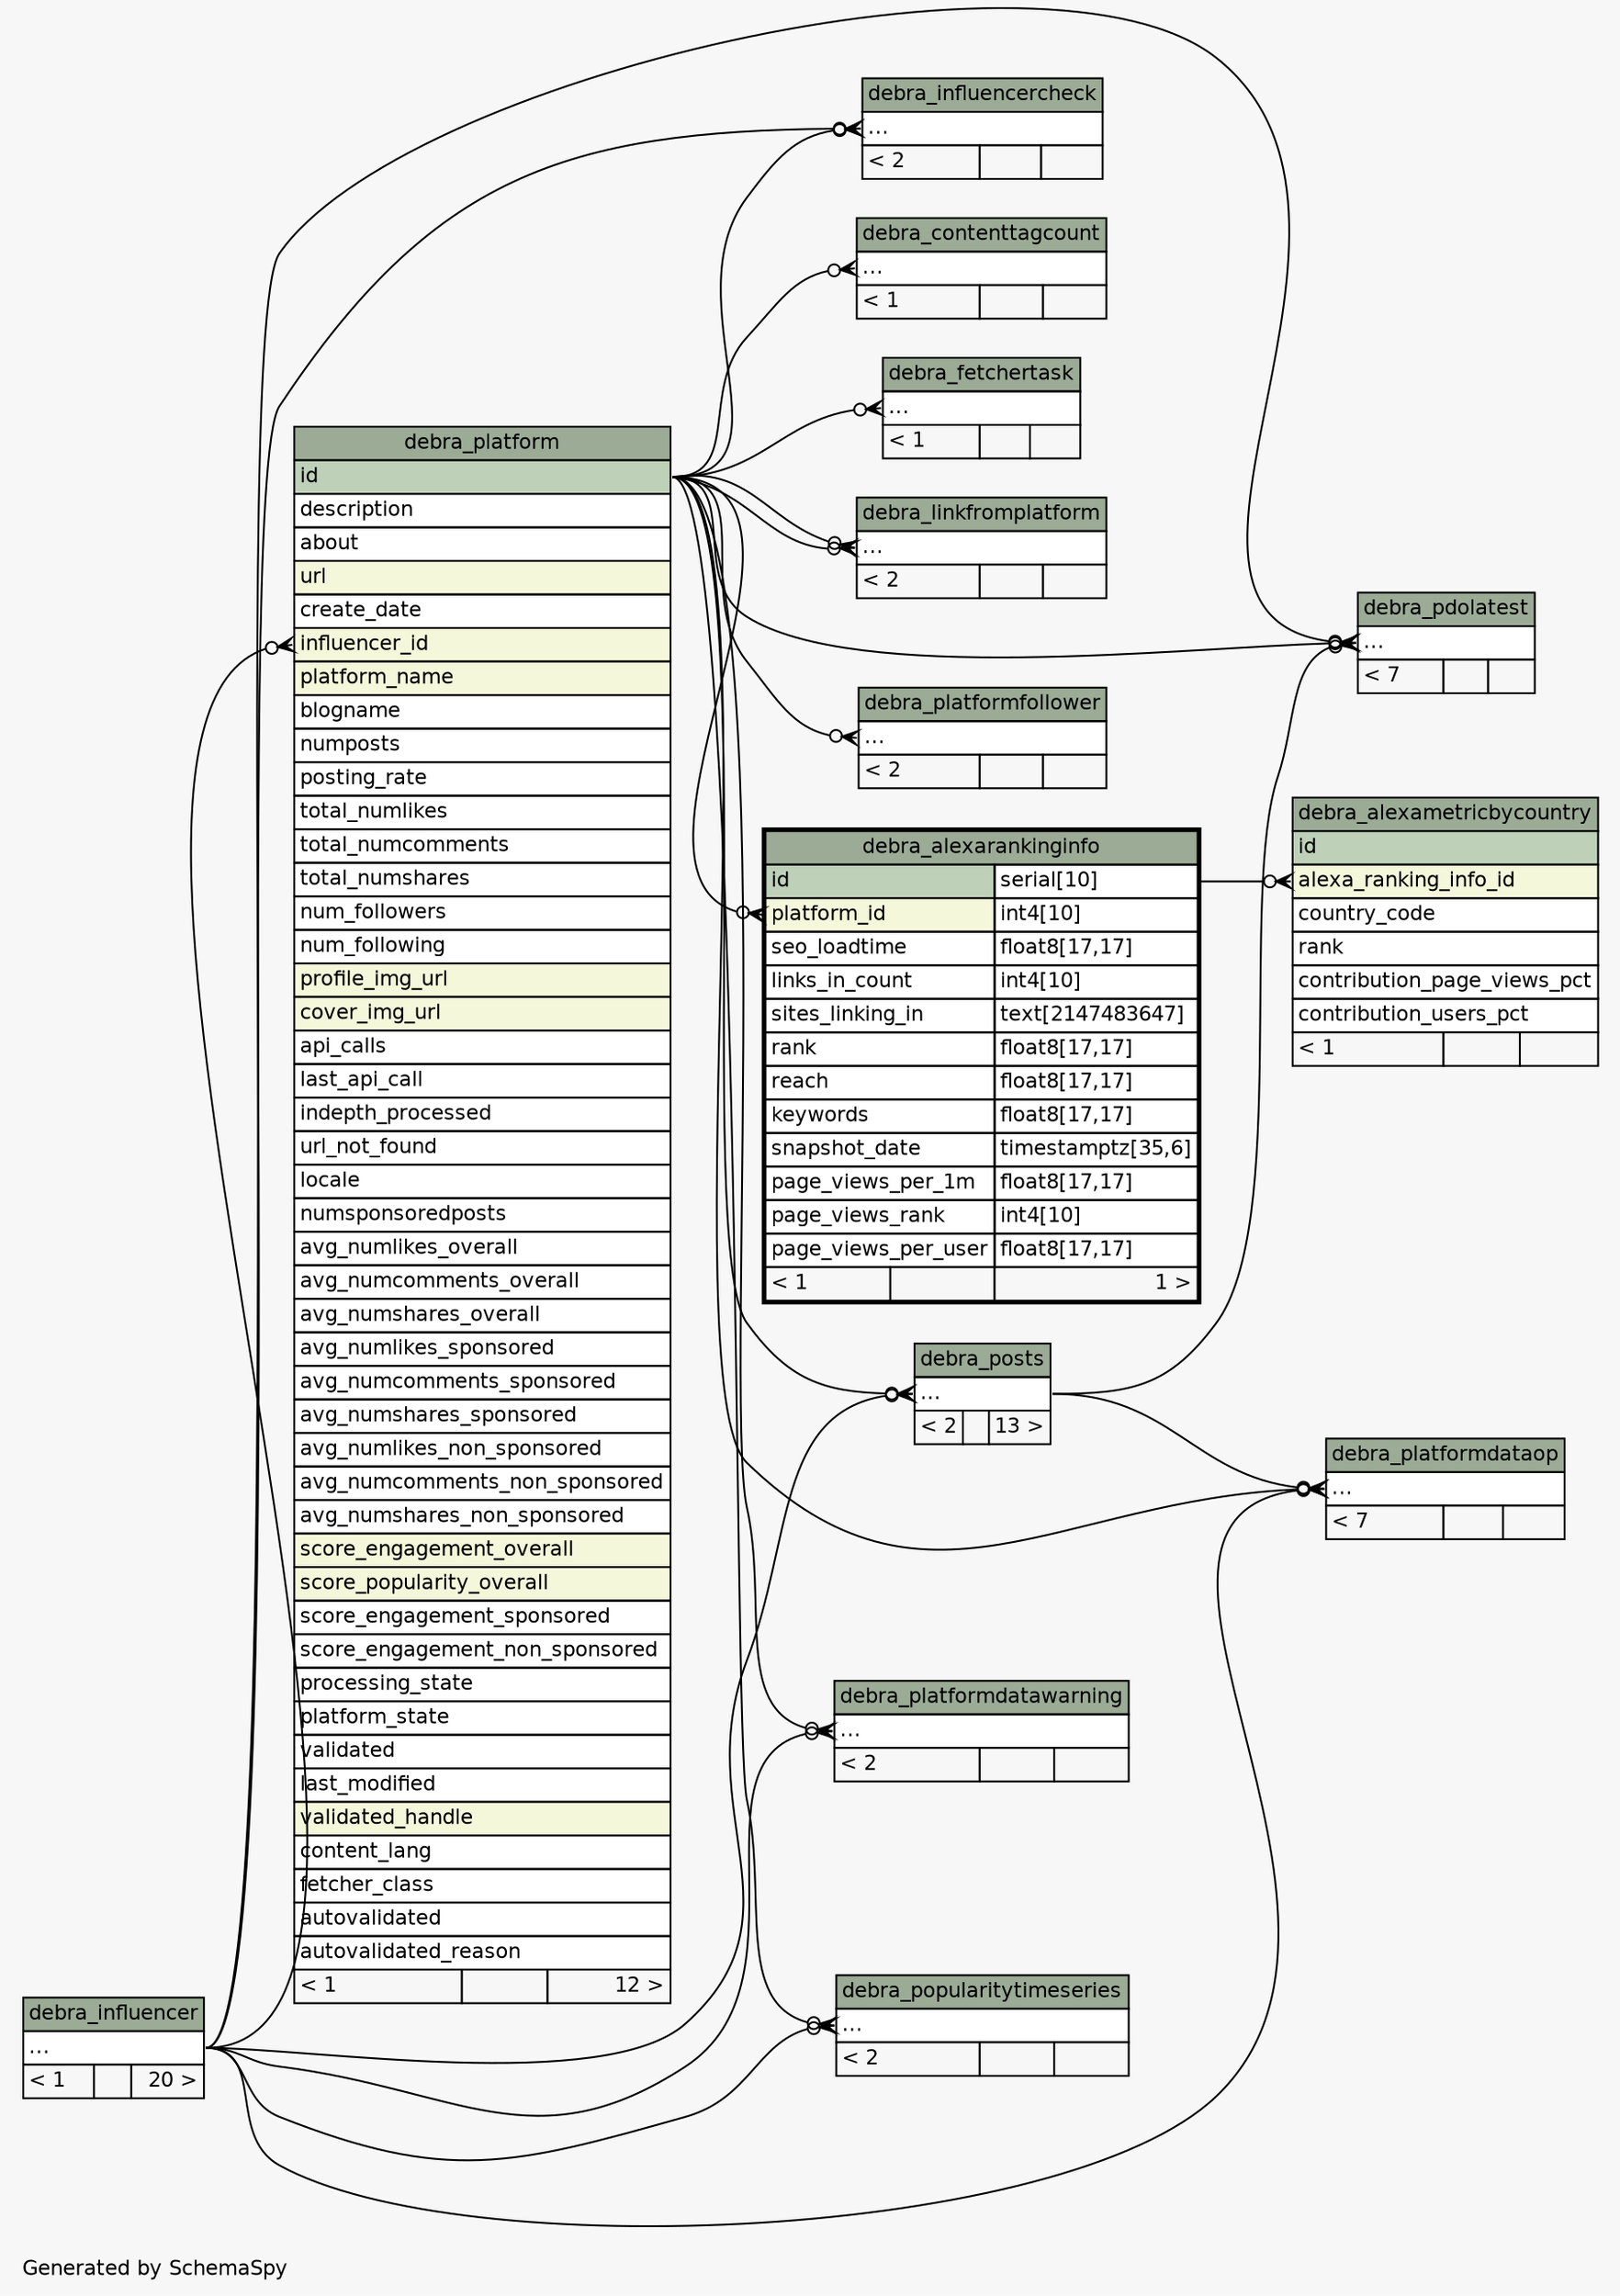 // dot 2.36.0 on Linux 3.17.0-rc4-a1
// SchemaSpy rev 590
digraph "twoDegreesRelationshipsDiagram" {
  graph [
    rankdir="RL"
    bgcolor="#f7f7f7"
    label="\nGenerated by SchemaSpy"
    labeljust="l"
    nodesep="0.18"
    ranksep="0.46"
    fontname="Helvetica"
    fontsize="11"
  ];
  node [
    fontname="Helvetica"
    fontsize="11"
    shape="plaintext"
  ];
  edge [
    arrowsize="0.8"
  ];
  "debra_alexametricbycountry":"alexa_ranking_info_id":w -> "debra_alexarankinginfo":"id.type":e [arrowhead=none dir=back arrowtail=crowodot];
  "debra_alexarankinginfo":"platform_id":w -> "debra_platform":"id":e [arrowhead=none dir=back arrowtail=crowodot];
  "debra_contenttagcount":"elipses":w -> "debra_platform":"id":e [arrowhead=none dir=back arrowtail=crowodot];
  "debra_fetchertask":"elipses":w -> "debra_platform":"id":e [arrowhead=none dir=back arrowtail=crowodot];
  "debra_influencercheck":"elipses":w -> "debra_influencer":"elipses":e [arrowhead=none dir=back arrowtail=crowodot];
  "debra_influencercheck":"elipses":w -> "debra_platform":"id":e [arrowhead=none dir=back arrowtail=crowodot];
  "debra_linkfromplatform":"elipses":w -> "debra_platform":"id":e [arrowhead=none dir=back arrowtail=crowodot];
  "debra_linkfromplatform":"elipses":w -> "debra_platform":"id":e [arrowhead=none dir=back arrowtail=crowodot];
  "debra_pdolatest":"elipses":w -> "debra_influencer":"elipses":e [arrowhead=none dir=back arrowtail=crowodot];
  "debra_pdolatest":"elipses":w -> "debra_platform":"id":e [arrowhead=none dir=back arrowtail=crowodot];
  "debra_pdolatest":"elipses":w -> "debra_posts":"elipses":e [arrowhead=none dir=back arrowtail=crowodot];
  "debra_platform":"influencer_id":w -> "debra_influencer":"elipses":e [arrowhead=none dir=back arrowtail=crowodot];
  "debra_platformdataop":"elipses":w -> "debra_influencer":"elipses":e [arrowhead=none dir=back arrowtail=crowodot];
  "debra_platformdataop":"elipses":w -> "debra_platform":"id":e [arrowhead=none dir=back arrowtail=crowodot];
  "debra_platformdataop":"elipses":w -> "debra_posts":"elipses":e [arrowhead=none dir=back arrowtail=crowodot];
  "debra_platformdatawarning":"elipses":w -> "debra_influencer":"elipses":e [arrowhead=none dir=back arrowtail=crowodot];
  "debra_platformdatawarning":"elipses":w -> "debra_platform":"id":e [arrowhead=none dir=back arrowtail=crowodot];
  "debra_platformfollower":"elipses":w -> "debra_platform":"id":e [arrowhead=none dir=back arrowtail=crowodot];
  "debra_popularitytimeseries":"elipses":w -> "debra_influencer":"elipses":e [arrowhead=none dir=back arrowtail=crowodot];
  "debra_popularitytimeseries":"elipses":w -> "debra_platform":"id":e [arrowhead=none dir=back arrowtail=crowodot];
  "debra_posts":"elipses":w -> "debra_influencer":"elipses":e [arrowhead=none dir=back arrowtail=crowodot];
  "debra_posts":"elipses":w -> "debra_platform":"id":e [arrowhead=none dir=back arrowtail=crowodot];
  "debra_alexametricbycountry" [
    label=<
    <TABLE BORDER="0" CELLBORDER="1" CELLSPACING="0" BGCOLOR="#ffffff">
      <TR><TD COLSPAN="3" BGCOLOR="#9bab96" ALIGN="CENTER">debra_alexametricbycountry</TD></TR>
      <TR><TD PORT="id" COLSPAN="3" BGCOLOR="#bed1b8" ALIGN="LEFT">id</TD></TR>
      <TR><TD PORT="alexa_ranking_info_id" COLSPAN="3" BGCOLOR="#f4f7da" ALIGN="LEFT">alexa_ranking_info_id</TD></TR>
      <TR><TD PORT="country_code" COLSPAN="3" ALIGN="LEFT">country_code</TD></TR>
      <TR><TD PORT="rank" COLSPAN="3" ALIGN="LEFT">rank</TD></TR>
      <TR><TD PORT="contribution_page_views_pct" COLSPAN="3" ALIGN="LEFT">contribution_page_views_pct</TD></TR>
      <TR><TD PORT="contribution_users_pct" COLSPAN="3" ALIGN="LEFT">contribution_users_pct</TD></TR>
      <TR><TD ALIGN="LEFT" BGCOLOR="#f7f7f7">&lt; 1</TD><TD ALIGN="RIGHT" BGCOLOR="#f7f7f7">  </TD><TD ALIGN="RIGHT" BGCOLOR="#f7f7f7">  </TD></TR>
    </TABLE>>
    URL="debra_alexametricbycountry.html"
    tooltip="debra_alexametricbycountry"
  ];
  "debra_alexarankinginfo" [
    label=<
    <TABLE BORDER="2" CELLBORDER="1" CELLSPACING="0" BGCOLOR="#ffffff">
      <TR><TD COLSPAN="3" BGCOLOR="#9bab96" ALIGN="CENTER">debra_alexarankinginfo</TD></TR>
      <TR><TD PORT="id" COLSPAN="2" BGCOLOR="#bed1b8" ALIGN="LEFT">id</TD><TD PORT="id.type" ALIGN="LEFT">serial[10]</TD></TR>
      <TR><TD PORT="platform_id" COLSPAN="2" BGCOLOR="#f4f7da" ALIGN="LEFT">platform_id</TD><TD PORT="platform_id.type" ALIGN="LEFT">int4[10]</TD></TR>
      <TR><TD PORT="seo_loadtime" COLSPAN="2" ALIGN="LEFT">seo_loadtime</TD><TD PORT="seo_loadtime.type" ALIGN="LEFT">float8[17,17]</TD></TR>
      <TR><TD PORT="links_in_count" COLSPAN="2" ALIGN="LEFT">links_in_count</TD><TD PORT="links_in_count.type" ALIGN="LEFT">int4[10]</TD></TR>
      <TR><TD PORT="sites_linking_in" COLSPAN="2" ALIGN="LEFT">sites_linking_in</TD><TD PORT="sites_linking_in.type" ALIGN="LEFT">text[2147483647]</TD></TR>
      <TR><TD PORT="rank" COLSPAN="2" ALIGN="LEFT">rank</TD><TD PORT="rank.type" ALIGN="LEFT">float8[17,17]</TD></TR>
      <TR><TD PORT="reach" COLSPAN="2" ALIGN="LEFT">reach</TD><TD PORT="reach.type" ALIGN="LEFT">float8[17,17]</TD></TR>
      <TR><TD PORT="keywords" COLSPAN="2" ALIGN="LEFT">keywords</TD><TD PORT="keywords.type" ALIGN="LEFT">float8[17,17]</TD></TR>
      <TR><TD PORT="snapshot_date" COLSPAN="2" ALIGN="LEFT">snapshot_date</TD><TD PORT="snapshot_date.type" ALIGN="LEFT">timestamptz[35,6]</TD></TR>
      <TR><TD PORT="page_views_per_1m" COLSPAN="2" ALIGN="LEFT">page_views_per_1m</TD><TD PORT="page_views_per_1m.type" ALIGN="LEFT">float8[17,17]</TD></TR>
      <TR><TD PORT="page_views_rank" COLSPAN="2" ALIGN="LEFT">page_views_rank</TD><TD PORT="page_views_rank.type" ALIGN="LEFT">int4[10]</TD></TR>
      <TR><TD PORT="page_views_per_user" COLSPAN="2" ALIGN="LEFT">page_views_per_user</TD><TD PORT="page_views_per_user.type" ALIGN="LEFT">float8[17,17]</TD></TR>
      <TR><TD ALIGN="LEFT" BGCOLOR="#f7f7f7">&lt; 1</TD><TD ALIGN="RIGHT" BGCOLOR="#f7f7f7">  </TD><TD ALIGN="RIGHT" BGCOLOR="#f7f7f7">1 &gt;</TD></TR>
    </TABLE>>
    URL="debra_alexarankinginfo.html"
    tooltip="debra_alexarankinginfo"
  ];
  "debra_contenttagcount" [
    label=<
    <TABLE BORDER="0" CELLBORDER="1" CELLSPACING="0" BGCOLOR="#ffffff">
      <TR><TD COLSPAN="3" BGCOLOR="#9bab96" ALIGN="CENTER">debra_contenttagcount</TD></TR>
      <TR><TD PORT="elipses" COLSPAN="3" ALIGN="LEFT">...</TD></TR>
      <TR><TD ALIGN="LEFT" BGCOLOR="#f7f7f7">&lt; 1</TD><TD ALIGN="RIGHT" BGCOLOR="#f7f7f7">  </TD><TD ALIGN="RIGHT" BGCOLOR="#f7f7f7">  </TD></TR>
    </TABLE>>
    URL="debra_contenttagcount.html"
    tooltip="debra_contenttagcount"
  ];
  "debra_fetchertask" [
    label=<
    <TABLE BORDER="0" CELLBORDER="1" CELLSPACING="0" BGCOLOR="#ffffff">
      <TR><TD COLSPAN="3" BGCOLOR="#9bab96" ALIGN="CENTER">debra_fetchertask</TD></TR>
      <TR><TD PORT="elipses" COLSPAN="3" ALIGN="LEFT">...</TD></TR>
      <TR><TD ALIGN="LEFT" BGCOLOR="#f7f7f7">&lt; 1</TD><TD ALIGN="RIGHT" BGCOLOR="#f7f7f7">  </TD><TD ALIGN="RIGHT" BGCOLOR="#f7f7f7">  </TD></TR>
    </TABLE>>
    URL="debra_fetchertask.html"
    tooltip="debra_fetchertask"
  ];
  "debra_influencer" [
    label=<
    <TABLE BORDER="0" CELLBORDER="1" CELLSPACING="0" BGCOLOR="#ffffff">
      <TR><TD COLSPAN="3" BGCOLOR="#9bab96" ALIGN="CENTER">debra_influencer</TD></TR>
      <TR><TD PORT="elipses" COLSPAN="3" ALIGN="LEFT">...</TD></TR>
      <TR><TD ALIGN="LEFT" BGCOLOR="#f7f7f7">&lt; 1</TD><TD ALIGN="RIGHT" BGCOLOR="#f7f7f7">  </TD><TD ALIGN="RIGHT" BGCOLOR="#f7f7f7">20 &gt;</TD></TR>
    </TABLE>>
    URL="debra_influencer.html"
    tooltip="debra_influencer"
  ];
  "debra_influencercheck" [
    label=<
    <TABLE BORDER="0" CELLBORDER="1" CELLSPACING="0" BGCOLOR="#ffffff">
      <TR><TD COLSPAN="3" BGCOLOR="#9bab96" ALIGN="CENTER">debra_influencercheck</TD></TR>
      <TR><TD PORT="elipses" COLSPAN="3" ALIGN="LEFT">...</TD></TR>
      <TR><TD ALIGN="LEFT" BGCOLOR="#f7f7f7">&lt; 2</TD><TD ALIGN="RIGHT" BGCOLOR="#f7f7f7">  </TD><TD ALIGN="RIGHT" BGCOLOR="#f7f7f7">  </TD></TR>
    </TABLE>>
    URL="debra_influencercheck.html"
    tooltip="debra_influencercheck"
  ];
  "debra_linkfromplatform" [
    label=<
    <TABLE BORDER="0" CELLBORDER="1" CELLSPACING="0" BGCOLOR="#ffffff">
      <TR><TD COLSPAN="3" BGCOLOR="#9bab96" ALIGN="CENTER">debra_linkfromplatform</TD></TR>
      <TR><TD PORT="elipses" COLSPAN="3" ALIGN="LEFT">...</TD></TR>
      <TR><TD ALIGN="LEFT" BGCOLOR="#f7f7f7">&lt; 2</TD><TD ALIGN="RIGHT" BGCOLOR="#f7f7f7">  </TD><TD ALIGN="RIGHT" BGCOLOR="#f7f7f7">  </TD></TR>
    </TABLE>>
    URL="debra_linkfromplatform.html"
    tooltip="debra_linkfromplatform"
  ];
  "debra_pdolatest" [
    label=<
    <TABLE BORDER="0" CELLBORDER="1" CELLSPACING="0" BGCOLOR="#ffffff">
      <TR><TD COLSPAN="3" BGCOLOR="#9bab96" ALIGN="CENTER">debra_pdolatest</TD></TR>
      <TR><TD PORT="elipses" COLSPAN="3" ALIGN="LEFT">...</TD></TR>
      <TR><TD ALIGN="LEFT" BGCOLOR="#f7f7f7">&lt; 7</TD><TD ALIGN="RIGHT" BGCOLOR="#f7f7f7">  </TD><TD ALIGN="RIGHT" BGCOLOR="#f7f7f7">  </TD></TR>
    </TABLE>>
    URL="debra_pdolatest.html"
    tooltip="debra_pdolatest"
  ];
  "debra_platform" [
    label=<
    <TABLE BORDER="0" CELLBORDER="1" CELLSPACING="0" BGCOLOR="#ffffff">
      <TR><TD COLSPAN="3" BGCOLOR="#9bab96" ALIGN="CENTER">debra_platform</TD></TR>
      <TR><TD PORT="id" COLSPAN="3" BGCOLOR="#bed1b8" ALIGN="LEFT">id</TD></TR>
      <TR><TD PORT="description" COLSPAN="3" ALIGN="LEFT">description</TD></TR>
      <TR><TD PORT="about" COLSPAN="3" ALIGN="LEFT">about</TD></TR>
      <TR><TD PORT="url" COLSPAN="3" BGCOLOR="#f4f7da" ALIGN="LEFT">url</TD></TR>
      <TR><TD PORT="create_date" COLSPAN="3" ALIGN="LEFT">create_date</TD></TR>
      <TR><TD PORT="influencer_id" COLSPAN="3" BGCOLOR="#f4f7da" ALIGN="LEFT">influencer_id</TD></TR>
      <TR><TD PORT="platform_name" COLSPAN="3" BGCOLOR="#f4f7da" ALIGN="LEFT">platform_name</TD></TR>
      <TR><TD PORT="blogname" COLSPAN="3" ALIGN="LEFT">blogname</TD></TR>
      <TR><TD PORT="numposts" COLSPAN="3" ALIGN="LEFT">numposts</TD></TR>
      <TR><TD PORT="posting_rate" COLSPAN="3" ALIGN="LEFT">posting_rate</TD></TR>
      <TR><TD PORT="total_numlikes" COLSPAN="3" ALIGN="LEFT">total_numlikes</TD></TR>
      <TR><TD PORT="total_numcomments" COLSPAN="3" ALIGN="LEFT">total_numcomments</TD></TR>
      <TR><TD PORT="total_numshares" COLSPAN="3" ALIGN="LEFT">total_numshares</TD></TR>
      <TR><TD PORT="num_followers" COLSPAN="3" ALIGN="LEFT">num_followers</TD></TR>
      <TR><TD PORT="num_following" COLSPAN="3" ALIGN="LEFT">num_following</TD></TR>
      <TR><TD PORT="profile_img_url" COLSPAN="3" BGCOLOR="#f4f7da" ALIGN="LEFT">profile_img_url</TD></TR>
      <TR><TD PORT="cover_img_url" COLSPAN="3" BGCOLOR="#f4f7da" ALIGN="LEFT">cover_img_url</TD></TR>
      <TR><TD PORT="api_calls" COLSPAN="3" ALIGN="LEFT">api_calls</TD></TR>
      <TR><TD PORT="last_api_call" COLSPAN="3" ALIGN="LEFT">last_api_call</TD></TR>
      <TR><TD PORT="indepth_processed" COLSPAN="3" ALIGN="LEFT">indepth_processed</TD></TR>
      <TR><TD PORT="url_not_found" COLSPAN="3" ALIGN="LEFT">url_not_found</TD></TR>
      <TR><TD PORT="locale" COLSPAN="3" ALIGN="LEFT">locale</TD></TR>
      <TR><TD PORT="numsponsoredposts" COLSPAN="3" ALIGN="LEFT">numsponsoredposts</TD></TR>
      <TR><TD PORT="avg_numlikes_overall" COLSPAN="3" ALIGN="LEFT">avg_numlikes_overall</TD></TR>
      <TR><TD PORT="avg_numcomments_overall" COLSPAN="3" ALIGN="LEFT">avg_numcomments_overall</TD></TR>
      <TR><TD PORT="avg_numshares_overall" COLSPAN="3" ALIGN="LEFT">avg_numshares_overall</TD></TR>
      <TR><TD PORT="avg_numlikes_sponsored" COLSPAN="3" ALIGN="LEFT">avg_numlikes_sponsored</TD></TR>
      <TR><TD PORT="avg_numcomments_sponsored" COLSPAN="3" ALIGN="LEFT">avg_numcomments_sponsored</TD></TR>
      <TR><TD PORT="avg_numshares_sponsored" COLSPAN="3" ALIGN="LEFT">avg_numshares_sponsored</TD></TR>
      <TR><TD PORT="avg_numlikes_non_sponsored" COLSPAN="3" ALIGN="LEFT">avg_numlikes_non_sponsored</TD></TR>
      <TR><TD PORT="avg_numcomments_non_sponsored" COLSPAN="3" ALIGN="LEFT">avg_numcomments_non_sponsored</TD></TR>
      <TR><TD PORT="avg_numshares_non_sponsored" COLSPAN="3" ALIGN="LEFT">avg_numshares_non_sponsored</TD></TR>
      <TR><TD PORT="score_engagement_overall" COLSPAN="3" BGCOLOR="#f4f7da" ALIGN="LEFT">score_engagement_overall</TD></TR>
      <TR><TD PORT="score_popularity_overall" COLSPAN="3" BGCOLOR="#f4f7da" ALIGN="LEFT">score_popularity_overall</TD></TR>
      <TR><TD PORT="score_engagement_sponsored" COLSPAN="3" ALIGN="LEFT">score_engagement_sponsored</TD></TR>
      <TR><TD PORT="score_engagement_non_sponsored" COLSPAN="3" ALIGN="LEFT">score_engagement_non_sponsored</TD></TR>
      <TR><TD PORT="processing_state" COLSPAN="3" ALIGN="LEFT">processing_state</TD></TR>
      <TR><TD PORT="platform_state" COLSPAN="3" ALIGN="LEFT">platform_state</TD></TR>
      <TR><TD PORT="validated" COLSPAN="3" ALIGN="LEFT">validated</TD></TR>
      <TR><TD PORT="last_modified" COLSPAN="3" ALIGN="LEFT">last_modified</TD></TR>
      <TR><TD PORT="validated_handle" COLSPAN="3" BGCOLOR="#f4f7da" ALIGN="LEFT">validated_handle</TD></TR>
      <TR><TD PORT="content_lang" COLSPAN="3" ALIGN="LEFT">content_lang</TD></TR>
      <TR><TD PORT="fetcher_class" COLSPAN="3" ALIGN="LEFT">fetcher_class</TD></TR>
      <TR><TD PORT="autovalidated" COLSPAN="3" ALIGN="LEFT">autovalidated</TD></TR>
      <TR><TD PORT="autovalidated_reason" COLSPAN="3" ALIGN="LEFT">autovalidated_reason</TD></TR>
      <TR><TD ALIGN="LEFT" BGCOLOR="#f7f7f7">&lt; 1</TD><TD ALIGN="RIGHT" BGCOLOR="#f7f7f7">  </TD><TD ALIGN="RIGHT" BGCOLOR="#f7f7f7">12 &gt;</TD></TR>
    </TABLE>>
    URL="debra_platform.html"
    tooltip="debra_platform"
  ];
  "debra_platformdataop" [
    label=<
    <TABLE BORDER="0" CELLBORDER="1" CELLSPACING="0" BGCOLOR="#ffffff">
      <TR><TD COLSPAN="3" BGCOLOR="#9bab96" ALIGN="CENTER">debra_platformdataop</TD></TR>
      <TR><TD PORT="elipses" COLSPAN="3" ALIGN="LEFT">...</TD></TR>
      <TR><TD ALIGN="LEFT" BGCOLOR="#f7f7f7">&lt; 7</TD><TD ALIGN="RIGHT" BGCOLOR="#f7f7f7">  </TD><TD ALIGN="RIGHT" BGCOLOR="#f7f7f7">  </TD></TR>
    </TABLE>>
    URL="debra_platformdataop.html"
    tooltip="debra_platformdataop"
  ];
  "debra_platformdatawarning" [
    label=<
    <TABLE BORDER="0" CELLBORDER="1" CELLSPACING="0" BGCOLOR="#ffffff">
      <TR><TD COLSPAN="3" BGCOLOR="#9bab96" ALIGN="CENTER">debra_platformdatawarning</TD></TR>
      <TR><TD PORT="elipses" COLSPAN="3" ALIGN="LEFT">...</TD></TR>
      <TR><TD ALIGN="LEFT" BGCOLOR="#f7f7f7">&lt; 2</TD><TD ALIGN="RIGHT" BGCOLOR="#f7f7f7">  </TD><TD ALIGN="RIGHT" BGCOLOR="#f7f7f7">  </TD></TR>
    </TABLE>>
    URL="debra_platformdatawarning.html"
    tooltip="debra_platformdatawarning"
  ];
  "debra_platformfollower" [
    label=<
    <TABLE BORDER="0" CELLBORDER="1" CELLSPACING="0" BGCOLOR="#ffffff">
      <TR><TD COLSPAN="3" BGCOLOR="#9bab96" ALIGN="CENTER">debra_platformfollower</TD></TR>
      <TR><TD PORT="elipses" COLSPAN="3" ALIGN="LEFT">...</TD></TR>
      <TR><TD ALIGN="LEFT" BGCOLOR="#f7f7f7">&lt; 2</TD><TD ALIGN="RIGHT" BGCOLOR="#f7f7f7">  </TD><TD ALIGN="RIGHT" BGCOLOR="#f7f7f7">  </TD></TR>
    </TABLE>>
    URL="debra_platformfollower.html"
    tooltip="debra_platformfollower"
  ];
  "debra_popularitytimeseries" [
    label=<
    <TABLE BORDER="0" CELLBORDER="1" CELLSPACING="0" BGCOLOR="#ffffff">
      <TR><TD COLSPAN="3" BGCOLOR="#9bab96" ALIGN="CENTER">debra_popularitytimeseries</TD></TR>
      <TR><TD PORT="elipses" COLSPAN="3" ALIGN="LEFT">...</TD></TR>
      <TR><TD ALIGN="LEFT" BGCOLOR="#f7f7f7">&lt; 2</TD><TD ALIGN="RIGHT" BGCOLOR="#f7f7f7">  </TD><TD ALIGN="RIGHT" BGCOLOR="#f7f7f7">  </TD></TR>
    </TABLE>>
    URL="debra_popularitytimeseries.html"
    tooltip="debra_popularitytimeseries"
  ];
  "debra_posts" [
    label=<
    <TABLE BORDER="0" CELLBORDER="1" CELLSPACING="0" BGCOLOR="#ffffff">
      <TR><TD COLSPAN="3" BGCOLOR="#9bab96" ALIGN="CENTER">debra_posts</TD></TR>
      <TR><TD PORT="elipses" COLSPAN="3" ALIGN="LEFT">...</TD></TR>
      <TR><TD ALIGN="LEFT" BGCOLOR="#f7f7f7">&lt; 2</TD><TD ALIGN="RIGHT" BGCOLOR="#f7f7f7">  </TD><TD ALIGN="RIGHT" BGCOLOR="#f7f7f7">13 &gt;</TD></TR>
    </TABLE>>
    URL="debra_posts.html"
    tooltip="debra_posts"
  ];
}
